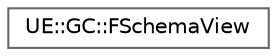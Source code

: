 digraph "Graphical Class Hierarchy"
{
 // INTERACTIVE_SVG=YES
 // LATEX_PDF_SIZE
  bgcolor="transparent";
  edge [fontname=Helvetica,fontsize=10,labelfontname=Helvetica,labelfontsize=10];
  node [fontname=Helvetica,fontsize=10,shape=box,height=0.2,width=0.4];
  rankdir="LR";
  Node0 [id="Node000000",label="UE::GC::FSchemaView",height=0.2,width=0.4,color="grey40", fillcolor="white", style="filled",URL="$d0/deb/classUE_1_1GC_1_1FSchemaView.html",tooltip="Describes all strong GC references in a class or struct."];
}
